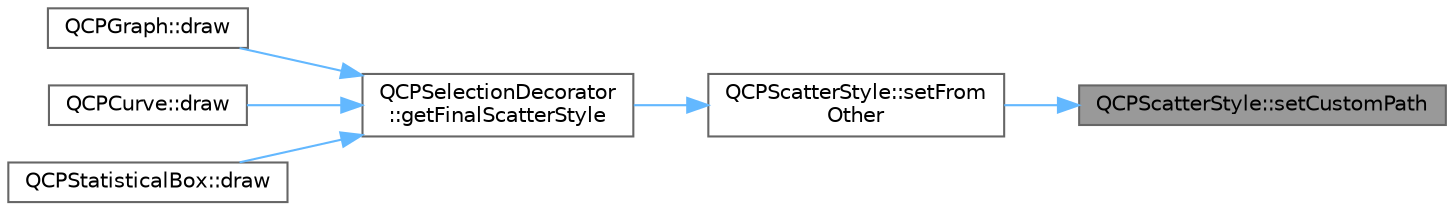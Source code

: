 digraph "QCPScatterStyle::setCustomPath"
{
 // LATEX_PDF_SIZE
  bgcolor="transparent";
  edge [fontname=Helvetica,fontsize=10,labelfontname=Helvetica,labelfontsize=10];
  node [fontname=Helvetica,fontsize=10,shape=box,height=0.2,width=0.4];
  rankdir="RL";
  Node1 [label="QCPScatterStyle::setCustomPath",height=0.2,width=0.4,color="gray40", fillcolor="grey60", style="filled", fontcolor="black",tooltip=" "];
  Node1 -> Node2 [dir="back",color="steelblue1",style="solid"];
  Node2 [label="QCPScatterStyle::setFrom\lOther",height=0.2,width=0.4,color="grey40", fillcolor="white", style="filled",URL="$class_q_c_p_scatter_style.html#a7d59ba8864914f765817841089e436f1",tooltip=" "];
  Node2 -> Node3 [dir="back",color="steelblue1",style="solid"];
  Node3 [label="QCPSelectionDecorator\l::getFinalScatterStyle",height=0.2,width=0.4,color="grey40", fillcolor="white", style="filled",URL="$class_q_c_p_selection_decorator.html#a1277b373248896bc70e8cc1de96da9fa",tooltip=" "];
  Node3 -> Node4 [dir="back",color="steelblue1",style="solid"];
  Node4 [label="QCPGraph::draw",height=0.2,width=0.4,color="grey40", fillcolor="white", style="filled",URL="$class_q_c_p_graph.html#a2b0849598f06e834b43ce18cd13bcdc3",tooltip=" "];
  Node3 -> Node5 [dir="back",color="steelblue1",style="solid"];
  Node5 [label="QCPCurve::draw",height=0.2,width=0.4,color="grey40", fillcolor="white", style="filled",URL="$class_q_c_p_curve.html#ac199d41d23865cd68bd7b598308a4433",tooltip=" "];
  Node3 -> Node6 [dir="back",color="steelblue1",style="solid"];
  Node6 [label="QCPStatisticalBox::draw",height=0.2,width=0.4,color="grey40", fillcolor="white", style="filled",URL="$class_q_c_p_statistical_box.html#afcff35fa79728cfe10e80e0702014fea",tooltip=" "];
}
